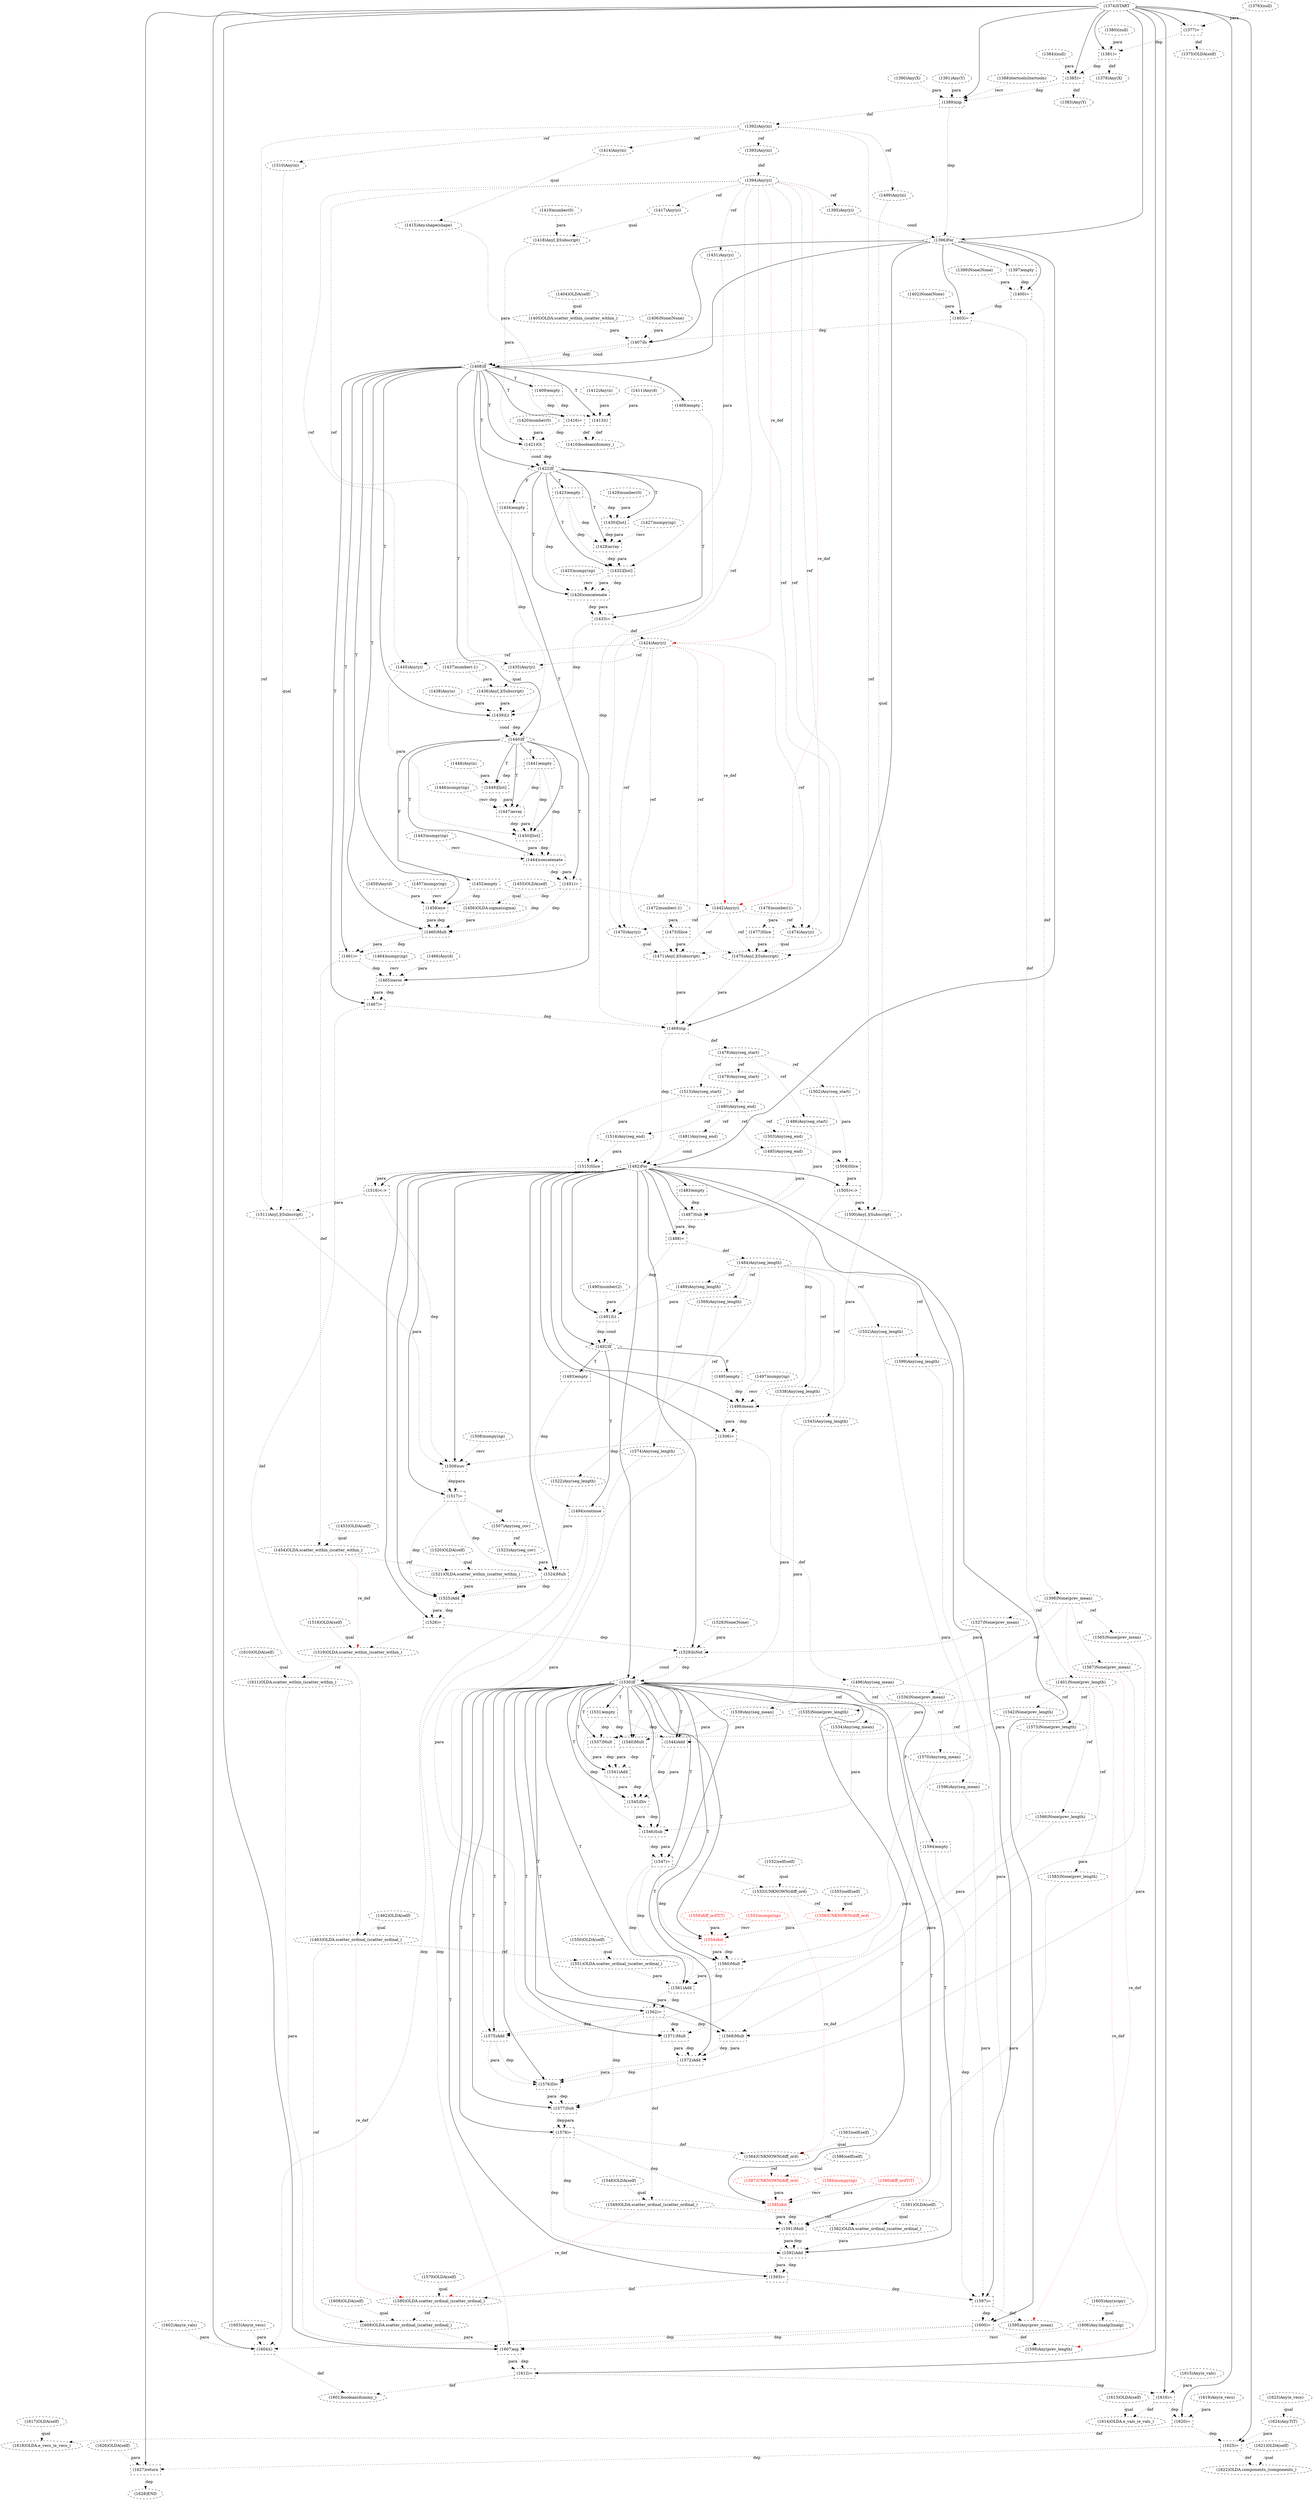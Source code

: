 digraph G {
1 [label="(1404)OLDA(self)" shape=ellipse style=dashed]
2 [label="(1549)OLDA.scatter_ordinal_(scatter_ordinal_)" shape=ellipse style=dashed]
3 [label="(1474)Any(yi)" shape=ellipse style=dashed]
4 [label="(1447)array" shape=box style=dashed]
5 [label="(1591)Mult" shape=box style=dashed]
6 [label="(1581)OLDA(self)" shape=ellipse style=dashed]
7 [label="(1488)=" shape=box style=dashed]
8 [label="(1578)=" shape=box style=dashed]
9 [label="(1539)Any(seg_mean)" shape=ellipse style=dashed]
10 [label="(1510)Any(xi)" shape=ellipse style=dashed]
11 [label="(1569)Any(seg_length)" shape=ellipse style=dashed]
12 [label="(1420)number(0)" shape=ellipse style=dashed]
13 [label="(1484)Any(seg_length)" shape=ellipse style=dashed]
14 [label="(1548)OLDA(self)" shape=ellipse style=dashed]
15 [label="(1605)Any(scipy)" shape=ellipse style=dashed]
16 [label="(1381)=" shape=box style=dashed]
17 [label="(1449)[list]" shape=box style=dashed]
18 [label="(1456)OLDA.sigma(sigma)" shape=ellipse style=dashed]
19 [label="(1495)empty" shape=box style=dashed]
20 [label="(1450)[list]" shape=box style=dashed]
21 [label="(1519)OLDA.scatter_within_(scatter_within_)" shape=ellipse style=dashed]
22 [label="(1443)numpy(np)" shape=ellipse style=dashed]
23 [label="(1395)Any(yi)" shape=ellipse style=dashed]
24 [label="(1572)Add" shape=box style=dashed]
25 [label="(1623)Any(e_vecs)" shape=ellipse style=dashed]
26 [label="(1383)Any(Y)" shape=ellipse style=dashed]
27 [label="(1490)number(2)" shape=ellipse style=dashed]
28 [label="(1475)Any[.](Subscript)" shape=ellipse style=dashed]
29 [label="(1480)Any(seg_end)" shape=ellipse style=dashed]
30 [label="(1580)OLDA.scatter_ordinal_(scatter_ordinal_)" shape=ellipse style=dashed]
31 [label="(1440)If" shape=diamond style=dashed]
32 [label="(1453)OLDA(self)" shape=ellipse style=dashed]
33 [label="(1561)Add" shape=box style=dashed]
34 [label="(1433)=" shape=box style=dashed]
35 [label="(1421)Gt" shape=box style=dashed]
36 [label="(1459)Any(d)" shape=ellipse style=dashed]
37 [label="(1523)Any(seg_cov)" shape=ellipse style=dashed]
38 [label="(1505)<:>" shape=box style=dashed]
39 [label="(1617)OLDA(self)" shape=ellipse style=dashed]
40 [label="(1529)IsNot" shape=box style=dashed]
41 [label="(1486)Any(seg_start)" shape=ellipse style=dashed]
42 [label="(1416)=" shape=box style=dashed]
43 [label="(1418)Any[.](Subscript)" shape=ellipse style=dashed]
44 [label="(1401)None(prev_length)" shape=ellipse style=dashed]
45 [label="(1430)[list]" shape=box style=dashed]
46 [label="(1498)mean" shape=box style=dashed]
47 [label="(1556)UNKNOWN(diff_ord)" shape=ellipse style=dashed color=red fontcolor=red]
48 [label="(1374)START" style=dashed]
49 [label="(1439)Lt" shape=box style=dashed]
50 [label="(1394)Any(yi)" shape=ellipse style=dashed]
51 [label="(1392)Any(xi)" shape=ellipse style=dashed]
52 [label="(1542)None(prev_length)" shape=ellipse style=dashed]
53 [label="(1573)None(prev_length)" shape=ellipse style=dashed]
54 [label="(1547)=" shape=box style=dashed]
55 [label="(1584)numpy(np)" shape=ellipse style=dashed color=red fontcolor=red]
56 [label="(1618)OLDA.e_vecs_(e_vecs_)" shape=ellipse style=dashed]
57 [label="(1465)zeros" shape=box style=dashed]
58 [label="(1451)=" shape=box style=dashed]
59 [label="(1406)None(None)" shape=ellipse style=dashed]
60 [label="(1621)OLDA(self)" shape=ellipse style=dashed]
61 [label="(1469)zip" shape=box style=dashed]
62 [label="(1483)empty" shape=box style=dashed]
63 [label="(1541)Add" shape=box style=dashed]
64 [label="(1500)Any[.](Subscript)" shape=ellipse style=dashed]
65 [label="(1389)izip" shape=box style=dashed]
66 [label="(1468)empty" shape=box style=dashed]
67 [label="(1482)For" shape=diamond style=dashed]
68 [label="(1390)Any(X)" shape=ellipse style=dashed]
69 [label="(1553)numpy(np)" shape=ellipse style=dashed color=red fontcolor=red]
70 [label="(1597)=" shape=box style=dashed]
71 [label="(1566)None(prev_length)" shape=ellipse style=dashed]
72 [label="(1611)OLDA.scatter_within_(scatter_within_)" shape=ellipse style=dashed]
73 [label="(1379)Any(X)" shape=ellipse style=dashed]
74 [label="(1481)Any(seg_end)" shape=ellipse style=dashed]
75 [label="(1391)Any(Y)" shape=ellipse style=dashed]
76 [label="(1396)For" shape=diamond style=dashed]
77 [label="(1492)If" shape=diamond style=dashed]
78 [label="(1384)(null)" shape=ellipse style=dashed]
79 [label="(1454)OLDA.scatter_within_(scatter_within_)" shape=ellipse style=dashed]
80 [label="(1574)Any(seg_length)" shape=ellipse style=dashed]
81 [label="(1515)Slice" shape=box style=dashed]
82 [label="(1537)Mult" shape=box style=dashed]
83 [label="(1590)diff_ordT(T)" shape=ellipse style=dashed color=red fontcolor=red]
84 [label="(1598)Any(prev_length)" shape=ellipse style=dashed]
85 [label="(1522)Any(seg_length)" shape=ellipse style=dashed]
86 [label="(1444)concatenate" shape=box style=dashed]
87 [label="(1455)OLDA(self)" shape=ellipse style=dashed]
88 [label="(1538)Any(seg_length)" shape=ellipse style=dashed]
89 [label="(1491)Lt" shape=box style=dashed]
90 [label="(1446)numpy(np)" shape=ellipse style=dashed]
91 [label="(1434)empty" shape=box style=dashed]
92 [label="(1428)array" shape=box style=dashed]
93 [label="(1551)OLDA.scatter_ordinal_(scatter_ordinal_)" shape=ellipse style=dashed]
94 [label="(1407)Is" shape=box style=dashed]
95 [label="(1603)Any(e_vecs)" shape=ellipse style=dashed]
96 [label="(1462)OLDA(self)" shape=ellipse style=dashed]
97 [label="(1570)Any(seg_mean)" shape=ellipse style=dashed]
98 [label="(1410)boolean(dummy_)" shape=ellipse style=dashed]
99 [label="(1596)Any(seg_mean)" shape=ellipse style=dashed]
100 [label="(1595)Any(prev_mean)" shape=ellipse style=dashed]
101 [label="(1544)Add" shape=box style=dashed]
102 [label="(1479)Any(seg_start)" shape=ellipse style=dashed]
103 [label="(1397)empty" shape=box style=dashed]
104 [label="(1485)Any(seg_end)" shape=ellipse style=dashed]
105 [label="(1526)=" shape=box style=dashed]
106 [label="(1487)Sub" shape=box style=dashed]
107 [label="(1626)OLDA(self)" shape=ellipse style=dashed]
108 [label="(1385)=" shape=box style=dashed]
109 [label="(1432)[list]" shape=box style=dashed]
110 [label="(1429)number(0)" shape=ellipse style=dashed]
111 [label="(1402)None(None)" shape=ellipse style=dashed]
112 [label="(1502)Any(seg_start)" shape=ellipse style=dashed]
113 [label="(1477)Slice" shape=box style=dashed]
114 [label="(1550)OLDA(self)" shape=ellipse style=dashed]
115 [label="(1511)Any[.](Subscript)" shape=ellipse style=dashed]
116 [label="(1602)Any(e_vals)" shape=ellipse style=dashed]
117 [label="(1582)OLDA.scatter_ordinal_(scatter_ordinal_)" shape=ellipse style=dashed]
118 [label="(1470)Any(yi)" shape=ellipse style=dashed]
119 [label="(1388)itertools(itertools)" shape=ellipse style=dashed]
120 [label="(1583)None(prev_length)" shape=ellipse style=dashed]
121 [label="(1518)OLDA(self)" shape=ellipse style=dashed]
122 [label="(1393)Any(xi)" shape=ellipse style=dashed]
123 [label="(1438)Any(n)" shape=ellipse style=dashed]
124 [label="(1419)number(0)" shape=ellipse style=dashed]
125 [label="(1503)Any(seg_end)" shape=ellipse style=dashed]
126 [label="(1615)Any(e_vals)" shape=ellipse style=dashed]
127 [label="(1579)OLDA(self)" shape=ellipse style=dashed]
128 [label="(1524)Mult" shape=box style=dashed]
129 [label="(1545)Div" shape=box style=dashed]
130 [label="(1517)=" shape=box style=dashed]
131 [label="(1460)Mult" shape=box style=dashed]
132 [label="(1507)Any(seg_cov)" shape=ellipse style=dashed]
133 [label="(1466)Any(d)" shape=ellipse style=dashed]
134 [label="(1497)numpy(np)" shape=ellipse style=dashed]
135 [label="(1400)=" shape=box style=dashed]
136 [label="(1624)Any.T(T)" shape=ellipse style=dashed]
137 [label="(1504)Slice" shape=box style=dashed]
138 [label="(1609)OLDA.scatter_ordinal_(scatter_ordinal_)" shape=ellipse style=dashed]
139 [label="(1377)=" shape=box style=dashed]
140 [label="(1437)number(-1)" shape=ellipse style=dashed]
141 [label="(1606)Any.linalg(linalg)" shape=ellipse style=dashed]
142 [label="(1442)Any(yi)" shape=ellipse style=dashed]
143 [label="(1625)=" shape=box style=dashed]
144 [label="(1426)concatenate" shape=box style=dashed]
145 [label="(1435)Any(yi)" shape=ellipse style=dashed]
146 [label="(1531)empty" shape=box style=dashed]
147 [label="(1412)Any(n)" shape=ellipse style=dashed]
148 [label="(1564)UNKNOWN(diff_ord)" shape=ellipse style=dashed]
149 [label="(1441)empty" shape=box style=dashed]
150 [label="(1457)numpy(np)" shape=ellipse style=dashed]
151 [label="(1431)Any(yi)" shape=ellipse style=dashed]
152 [label="(1467)=" shape=box style=dashed]
153 [label="(1607)eig" shape=box style=dashed]
154 [label="(1532)self(self)" shape=ellipse style=dashed]
155 [label="(1534)Any(seg_mean)" shape=ellipse style=dashed]
156 [label="(1494)continue" shape=box style=dashed]
157 [label="(1413)()" shape=box style=dashed]
158 [label="(1559)diff_ordT(T)" shape=ellipse style=dashed color=red fontcolor=red]
159 [label="(1425)numpy(np)" shape=ellipse style=dashed]
160 [label="(1594)empty" shape=box style=dashed]
161 [label="(1376)(null)" shape=ellipse style=dashed]
162 [label="(1627)return" shape=box style=dashed]
163 [label="(1530)If" shape=diamond style=dashed]
164 [label="(1445)Any(yi)" shape=ellipse style=dashed]
165 [label="(1478)Any(seg_start)" shape=ellipse style=dashed]
166 [label="(1422)If" shape=diamond style=dashed]
167 [label="(1575)Add" shape=box style=dashed]
168 [label="(1513)Any(seg_start)" shape=ellipse style=dashed]
169 [label="(1565)None(prev_mean)" shape=ellipse style=dashed]
170 [label="(1540)Mult" shape=box style=dashed]
171 [label="(1610)OLDA(self)" shape=ellipse style=dashed]
172 [label="(1622)OLDA.components_(components_)" shape=ellipse style=dashed]
173 [label="(1463)OLDA.scatter_ordinal_(scatter_ordinal_)" shape=ellipse style=dashed]
174 [label="(1586)self(self)" shape=ellipse style=dashed]
175 [label="(1461)=" shape=box style=dashed]
176 [label="(1593)=" shape=box style=dashed]
177 [label="(1403)=" shape=box style=dashed]
178 [label="(1521)OLDA.scatter_within_(scatter_within_)" shape=ellipse style=dashed]
179 [label="(1520)OLDA(self)" shape=ellipse style=dashed]
180 [label="(1612)=" shape=box style=dashed]
181 [label="(1562)=" shape=box style=dashed]
182 [label="(1415)Any.shape(shape)" shape=ellipse style=dashed]
183 [label="(1535)None(prev_length)" shape=ellipse style=dashed]
184 [label="(1576)Div" shape=box style=dashed]
185 [label="(1604)()" shape=box style=dashed]
186 [label="(1411)Any(d)" shape=ellipse style=dashed]
187 [label="(1508)numpy(np)" shape=ellipse style=dashed]
188 [label="(1514)Any(seg_end)" shape=ellipse style=dashed]
189 [label="(1471)Any[.](Subscript)" shape=ellipse style=dashed]
190 [label="(1585)dot" shape=box style=dashed color=red fontcolor=red]
191 [label="(1398)None(prev_mean)" shape=ellipse style=dashed]
192 [label="(1568)Mult" shape=box style=dashed]
193 [label="(1436)Any[.](Subscript)" shape=ellipse style=dashed]
194 [label="(1560)Mult" shape=box style=dashed]
195 [label="(1424)Any(yi)" shape=ellipse style=dashed]
196 [label="(1516)<:>" shape=box style=dashed]
197 [label="(1489)Any(seg_length)" shape=ellipse style=dashed]
198 [label="(1567)None(prev_mean)" shape=ellipse style=dashed]
199 [label="(1527)None(prev_mean)" shape=ellipse style=dashed]
200 [label="(1409)empty" shape=box style=dashed]
201 [label="(1587)UNKNOWN(diff_ord)" shape=ellipse style=dashed color=red fontcolor=red]
202 [label="(1458)eye" shape=box style=dashed]
203 [label="(1536)None(prev_mean)" shape=ellipse style=dashed]
204 [label="(1528)None(None)" shape=ellipse style=dashed]
205 [label="(1375)OLDA(self)" shape=ellipse style=dashed]
206 [label="(1380)(null)" shape=ellipse style=dashed]
207 [label="(1427)numpy(np)" shape=ellipse style=dashed]
208 [label="(1472)number(-1)" shape=ellipse style=dashed]
209 [label="(1506)=" shape=box style=dashed]
210 [label="(1571)Mult" shape=box style=dashed]
211 [label="(1546)Sub" shape=box style=dashed]
212 [label="(1499)Any(xi)" shape=ellipse style=dashed]
213 [label="(1543)Any(seg_length)" shape=ellipse style=dashed]
214 [label="(1417)Any(yi)" shape=ellipse style=dashed]
215 [label="(1509)cov" shape=box style=dashed]
216 [label="(1452)empty" shape=box style=dashed]
217 [label="(1464)numpy(np)" shape=ellipse style=dashed]
218 [label="(1554)dot" shape=box style=dashed color=red fontcolor=red]
219 [label="(1616)=" shape=box style=dashed]
220 [label="(1555)self(self)" shape=ellipse style=dashed]
221 [label="(1408)If" shape=diamond style=dashed]
222 [label="(1448)Any(n)" shape=ellipse style=dashed]
223 [label="(1552)Any(seg_length)" shape=ellipse style=dashed]
224 [label="(1405)OLDA.scatter_within_(scatter_within_)" shape=ellipse style=dashed]
225 [label="(1414)Any(xi)" shape=ellipse style=dashed]
226 [label="(1577)Sub" shape=box style=dashed]
227 [label="(1608)OLDA(self)" shape=ellipse style=dashed]
228 [label="(1496)Any(seg_mean)" shape=ellipse style=dashed]
229 [label="(1620)=" shape=box style=dashed]
230 [label="(1399)None(None)" shape=ellipse style=dashed]
231 [label="(1533)UNKNOWN(diff_ord)" shape=ellipse style=dashed]
232 [label="(1599)Any(seg_length)" shape=ellipse style=dashed]
233 [label="(1614)OLDA.e_vals_(e_vals_)" shape=ellipse style=dashed]
234 [label="(1473)Slice" shape=box style=dashed]
235 [label="(1619)Any(e_vecs)" shape=ellipse style=dashed]
236 [label="(1613)OLDA(self)" shape=ellipse style=dashed]
237 [label="(1563)self(self)" shape=ellipse style=dashed]
238 [label="(1525)Add" shape=box style=dashed]
239 [label="(1600)=" shape=box style=dashed]
240 [label="(1423)empty" shape=box style=dashed]
241 [label="(1592)Add" shape=box style=dashed]
242 [label="(1493)empty" shape=box style=dashed]
243 [label="(1601)boolean(dummy_)" shape=ellipse style=dashed]
244 [label="(1628)END" style=dashed]
245 [label="(1476)number(1)" shape=ellipse style=dashed]
14 -> 2 [label="qual" style=dotted];
181 -> 2 [label="def" style=dotted];
195 -> 3 [label="ref" style=dotted];
142 -> 3 [label="ref" style=dotted];
50 -> 3 [label="ref" style=dotted];
31 -> 4 [label="T"];
90 -> 4 [label="recv" style=dotted];
17 -> 4 [label="dep" style=dotted];
17 -> 4 [label="para" style=dotted];
149 -> 4 [label="dep" style=dotted];
163 -> 5 [label="T"];
120 -> 5 [label="para" style=dotted];
190 -> 5 [label="dep" style=dotted];
190 -> 5 [label="para" style=dotted];
8 -> 5 [label="dep" style=dotted];
67 -> 7 [label="" style=solid];
106 -> 7 [label="dep" style=dotted];
106 -> 7 [label="para" style=dotted];
163 -> 8 [label="T"];
226 -> 8 [label="dep" style=dotted];
226 -> 8 [label="para" style=dotted];
228 -> 9 [label="ref" style=dotted];
51 -> 10 [label="ref" style=dotted];
13 -> 11 [label="ref" style=dotted];
7 -> 13 [label="def" style=dotted];
48 -> 16 [label="" style=solid];
206 -> 16 [label="para" style=dotted];
139 -> 16 [label="dep" style=dotted];
31 -> 17 [label="T"];
222 -> 17 [label="para" style=dotted];
149 -> 17 [label="dep" style=dotted];
87 -> 18 [label="qual" style=dotted];
77 -> 19 [label="F"];
31 -> 20 [label="T"];
164 -> 20 [label="para" style=dotted];
4 -> 20 [label="dep" style=dotted];
4 -> 20 [label="para" style=dotted];
149 -> 20 [label="dep" style=dotted];
121 -> 21 [label="qual" style=dotted];
105 -> 21 [label="def" style=dotted];
79 -> 21 [label="re_def" style=dotted color=red];
50 -> 23 [label="ref" style=dotted];
163 -> 24 [label="T"];
192 -> 24 [label="dep" style=dotted];
192 -> 24 [label="para" style=dotted];
210 -> 24 [label="dep" style=dotted];
210 -> 24 [label="para" style=dotted];
108 -> 26 [label="def" style=dotted];
3 -> 28 [label="qual" style=dotted];
113 -> 28 [label="para" style=dotted];
195 -> 28 [label="ref" style=dotted];
142 -> 28 [label="ref" style=dotted];
50 -> 28 [label="ref" style=dotted];
102 -> 29 [label="def" style=dotted];
127 -> 30 [label="qual" style=dotted];
176 -> 30 [label="def" style=dotted];
2 -> 30 [label="re_def" style=dotted color=red];
173 -> 30 [label="re_def" style=dotted color=red];
221 -> 31 [label="T"];
49 -> 31 [label="dep" style=dotted];
49 -> 31 [label="cond" style=dotted];
163 -> 33 [label="T"];
93 -> 33 [label="para" style=dotted];
194 -> 33 [label="dep" style=dotted];
194 -> 33 [label="para" style=dotted];
54 -> 33 [label="dep" style=dotted];
166 -> 34 [label="T"];
144 -> 34 [label="dep" style=dotted];
144 -> 34 [label="para" style=dotted];
221 -> 35 [label="T"];
43 -> 35 [label="para" style=dotted];
12 -> 35 [label="para" style=dotted];
42 -> 35 [label="dep" style=dotted];
132 -> 37 [label="ref" style=dotted];
67 -> 38 [label="" style=solid];
137 -> 38 [label="para" style=dotted];
67 -> 40 [label="" style=solid];
199 -> 40 [label="para" style=dotted];
204 -> 40 [label="para" style=dotted];
105 -> 40 [label="dep" style=dotted];
165 -> 41 [label="ref" style=dotted];
221 -> 42 [label="T"];
182 -> 42 [label="para" style=dotted];
200 -> 42 [label="dep" style=dotted];
214 -> 43 [label="qual" style=dotted];
124 -> 43 [label="para" style=dotted];
177 -> 44 [label="def" style=dotted];
166 -> 45 [label="T"];
110 -> 45 [label="para" style=dotted];
240 -> 45 [label="dep" style=dotted];
67 -> 46 [label="" style=solid];
134 -> 46 [label="recv" style=dotted];
38 -> 46 [label="dep" style=dotted];
64 -> 46 [label="para" style=dotted];
19 -> 46 [label="dep" style=dotted];
220 -> 47 [label="qual" style=dotted];
231 -> 47 [label="ref" style=dotted];
221 -> 49 [label="T"];
193 -> 49 [label="para" style=dotted];
123 -> 49 [label="para" style=dotted];
34 -> 49 [label="dep" style=dotted];
91 -> 49 [label="dep" style=dotted];
122 -> 50 [label="def" style=dotted];
65 -> 51 [label="def" style=dotted];
44 -> 52 [label="ref" style=dotted];
44 -> 53 [label="ref" style=dotted];
163 -> 54 [label="T"];
211 -> 54 [label="dep" style=dotted];
211 -> 54 [label="para" style=dotted];
39 -> 56 [label="qual" style=dotted];
229 -> 56 [label="def" style=dotted];
221 -> 57 [label="T"];
217 -> 57 [label="recv" style=dotted];
133 -> 57 [label="para" style=dotted];
175 -> 57 [label="dep" style=dotted];
31 -> 58 [label="T"];
86 -> 58 [label="dep" style=dotted];
86 -> 58 [label="para" style=dotted];
76 -> 61 [label="" style=solid];
189 -> 61 [label="para" style=dotted];
28 -> 61 [label="para" style=dotted];
152 -> 61 [label="dep" style=dotted];
66 -> 61 [label="dep" style=dotted];
67 -> 62 [label="" style=solid];
163 -> 63 [label="T"];
82 -> 63 [label="dep" style=dotted];
82 -> 63 [label="para" style=dotted];
170 -> 63 [label="dep" style=dotted];
170 -> 63 [label="para" style=dotted];
212 -> 64 [label="qual" style=dotted];
38 -> 64 [label="para" style=dotted];
51 -> 64 [label="ref" style=dotted];
48 -> 65 [label="" style=solid];
119 -> 65 [label="recv" style=dotted];
68 -> 65 [label="para" style=dotted];
75 -> 65 [label="para" style=dotted];
108 -> 65 [label="dep" style=dotted];
221 -> 66 [label="F"];
76 -> 67 [label="" style=solid];
61 -> 67 [label="dep" style=dotted];
74 -> 67 [label="cond" style=dotted];
67 -> 70 [label="" style=solid];
99 -> 70 [label="para" style=dotted];
176 -> 70 [label="dep" style=dotted];
160 -> 70 [label="dep" style=dotted];
44 -> 71 [label="ref" style=dotted];
171 -> 72 [label="qual" style=dotted];
21 -> 72 [label="ref" style=dotted];
16 -> 73 [label="def" style=dotted];
29 -> 74 [label="ref" style=dotted];
48 -> 76 [label="" style=solid];
65 -> 76 [label="dep" style=dotted];
23 -> 76 [label="cond" style=dotted];
67 -> 77 [label="" style=solid];
89 -> 77 [label="dep" style=dotted];
89 -> 77 [label="cond" style=dotted];
32 -> 79 [label="qual" style=dotted];
175 -> 79 [label="def" style=dotted];
13 -> 80 [label="ref" style=dotted];
168 -> 81 [label="para" style=dotted];
188 -> 81 [label="para" style=dotted];
163 -> 82 [label="T"];
183 -> 82 [label="para" style=dotted];
203 -> 82 [label="para" style=dotted];
146 -> 82 [label="dep" style=dotted];
239 -> 84 [label="def" style=dotted];
44 -> 84 [label="re_def" style=dotted color=red];
13 -> 85 [label="ref" style=dotted];
31 -> 86 [label="T"];
22 -> 86 [label="recv" style=dotted];
20 -> 86 [label="dep" style=dotted];
20 -> 86 [label="para" style=dotted];
149 -> 86 [label="dep" style=dotted];
13 -> 88 [label="ref" style=dotted];
67 -> 89 [label="" style=solid];
197 -> 89 [label="para" style=dotted];
27 -> 89 [label="para" style=dotted];
7 -> 89 [label="dep" style=dotted];
166 -> 91 [label="F"];
166 -> 92 [label="T"];
207 -> 92 [label="recv" style=dotted];
45 -> 92 [label="dep" style=dotted];
45 -> 92 [label="para" style=dotted];
240 -> 92 [label="dep" style=dotted];
114 -> 93 [label="qual" style=dotted];
173 -> 93 [label="ref" style=dotted];
76 -> 94 [label="" style=solid];
224 -> 94 [label="para" style=dotted];
59 -> 94 [label="para" style=dotted];
177 -> 94 [label="dep" style=dotted];
228 -> 97 [label="ref" style=dotted];
157 -> 98 [label="def" style=dotted];
42 -> 98 [label="def" style=dotted];
228 -> 99 [label="ref" style=dotted];
70 -> 100 [label="def" style=dotted];
191 -> 100 [label="re_def" style=dotted color=red];
163 -> 101 [label="T"];
52 -> 101 [label="para" style=dotted];
213 -> 101 [label="para" style=dotted];
146 -> 101 [label="dep" style=dotted];
165 -> 102 [label="ref" style=dotted];
76 -> 103 [label="" style=solid];
29 -> 104 [label="ref" style=dotted];
67 -> 105 [label="" style=solid];
238 -> 105 [label="dep" style=dotted];
238 -> 105 [label="para" style=dotted];
67 -> 106 [label="" style=solid];
104 -> 106 [label="para" style=dotted];
41 -> 106 [label="para" style=dotted];
62 -> 106 [label="dep" style=dotted];
48 -> 108 [label="" style=solid];
78 -> 108 [label="para" style=dotted];
16 -> 108 [label="dep" style=dotted];
166 -> 109 [label="T"];
92 -> 109 [label="dep" style=dotted];
92 -> 109 [label="para" style=dotted];
151 -> 109 [label="para" style=dotted];
240 -> 109 [label="dep" style=dotted];
165 -> 112 [label="ref" style=dotted];
245 -> 113 [label="para" style=dotted];
10 -> 115 [label="qual" style=dotted];
196 -> 115 [label="para" style=dotted];
51 -> 115 [label="ref" style=dotted];
6 -> 117 [label="qual" style=dotted];
2 -> 117 [label="ref" style=dotted];
195 -> 118 [label="ref" style=dotted];
142 -> 118 [label="ref" style=dotted];
50 -> 118 [label="ref" style=dotted];
44 -> 120 [label="ref" style=dotted];
51 -> 122 [label="ref" style=dotted];
29 -> 125 [label="ref" style=dotted];
67 -> 128 [label="" style=solid];
85 -> 128 [label="para" style=dotted];
37 -> 128 [label="para" style=dotted];
130 -> 128 [label="dep" style=dotted];
163 -> 129 [label="T"];
63 -> 129 [label="dep" style=dotted];
63 -> 129 [label="para" style=dotted];
101 -> 129 [label="dep" style=dotted];
101 -> 129 [label="para" style=dotted];
67 -> 130 [label="" style=solid];
215 -> 130 [label="dep" style=dotted];
215 -> 130 [label="para" style=dotted];
221 -> 131 [label="T"];
18 -> 131 [label="para" style=dotted];
202 -> 131 [label="dep" style=dotted];
202 -> 131 [label="para" style=dotted];
58 -> 131 [label="dep" style=dotted];
216 -> 131 [label="dep" style=dotted];
130 -> 132 [label="def" style=dotted];
76 -> 135 [label="" style=solid];
230 -> 135 [label="para" style=dotted];
103 -> 135 [label="dep" style=dotted];
25 -> 136 [label="qual" style=dotted];
112 -> 137 [label="para" style=dotted];
125 -> 137 [label="para" style=dotted];
227 -> 138 [label="qual" style=dotted];
30 -> 138 [label="ref" style=dotted];
173 -> 138 [label="ref" style=dotted];
48 -> 139 [label="" style=solid];
161 -> 139 [label="para" style=dotted];
15 -> 141 [label="qual" style=dotted];
58 -> 142 [label="def" style=dotted];
195 -> 142 [label="re_def" style=dotted color=red];
50 -> 142 [label="re_def" style=dotted color=red];
48 -> 143 [label="" style=solid];
136 -> 143 [label="para" style=dotted];
229 -> 143 [label="dep" style=dotted];
166 -> 144 [label="T"];
159 -> 144 [label="recv" style=dotted];
109 -> 144 [label="dep" style=dotted];
109 -> 144 [label="para" style=dotted];
240 -> 144 [label="dep" style=dotted];
195 -> 145 [label="ref" style=dotted];
50 -> 145 [label="ref" style=dotted];
163 -> 146 [label="T"];
237 -> 148 [label="qual" style=dotted];
8 -> 148 [label="def" style=dotted];
231 -> 148 [label="re_def" style=dotted color=red];
31 -> 149 [label="T"];
50 -> 151 [label="ref" style=dotted];
221 -> 152 [label="T"];
57 -> 152 [label="dep" style=dotted];
57 -> 152 [label="para" style=dotted];
48 -> 153 [label="" style=solid];
141 -> 153 [label="recv" style=dotted];
138 -> 153 [label="para" style=dotted];
72 -> 153 [label="para" style=dotted];
239 -> 153 [label="dep" style=dotted];
156 -> 153 [label="dep" style=dotted];
228 -> 155 [label="ref" style=dotted];
77 -> 156 [label="T"];
242 -> 156 [label="dep" style=dotted];
221 -> 157 [label="T"];
186 -> 157 [label="para" style=dotted];
147 -> 157 [label="para" style=dotted];
200 -> 157 [label="dep" style=dotted];
163 -> 160 [label="F"];
48 -> 162 [label="" style=solid];
107 -> 162 [label="para" style=dotted];
143 -> 162 [label="dep" style=dotted];
67 -> 163 [label="" style=solid];
40 -> 163 [label="dep" style=dotted];
40 -> 163 [label="cond" style=dotted];
195 -> 164 [label="ref" style=dotted];
50 -> 164 [label="ref" style=dotted];
61 -> 165 [label="def" style=dotted];
221 -> 166 [label="T"];
35 -> 166 [label="dep" style=dotted];
35 -> 166 [label="cond" style=dotted];
163 -> 167 [label="T"];
53 -> 167 [label="para" style=dotted];
80 -> 167 [label="para" style=dotted];
181 -> 167 [label="dep" style=dotted];
165 -> 168 [label="ref" style=dotted];
191 -> 169 [label="ref" style=dotted];
163 -> 170 [label="T"];
88 -> 170 [label="para" style=dotted];
9 -> 170 [label="para" style=dotted];
146 -> 170 [label="dep" style=dotted];
60 -> 172 [label="qual" style=dotted];
143 -> 172 [label="def" style=dotted];
96 -> 173 [label="qual" style=dotted];
152 -> 173 [label="def" style=dotted];
221 -> 175 [label="T"];
131 -> 175 [label="dep" style=dotted];
131 -> 175 [label="para" style=dotted];
163 -> 176 [label="T"];
241 -> 176 [label="dep" style=dotted];
241 -> 176 [label="para" style=dotted];
76 -> 177 [label="" style=solid];
111 -> 177 [label="para" style=dotted];
135 -> 177 [label="dep" style=dotted];
179 -> 178 [label="qual" style=dotted];
79 -> 178 [label="ref" style=dotted];
48 -> 180 [label="" style=solid];
153 -> 180 [label="dep" style=dotted];
153 -> 180 [label="para" style=dotted];
163 -> 181 [label="T"];
33 -> 181 [label="dep" style=dotted];
33 -> 181 [label="para" style=dotted];
225 -> 182 [label="qual" style=dotted];
44 -> 183 [label="ref" style=dotted];
163 -> 184 [label="T"];
24 -> 184 [label="dep" style=dotted];
24 -> 184 [label="para" style=dotted];
167 -> 184 [label="dep" style=dotted];
167 -> 184 [label="para" style=dotted];
48 -> 185 [label="" style=solid];
116 -> 185 [label="para" style=dotted];
95 -> 185 [label="para" style=dotted];
239 -> 185 [label="dep" style=dotted];
156 -> 185 [label="dep" style=dotted];
29 -> 188 [label="ref" style=dotted];
118 -> 189 [label="qual" style=dotted];
234 -> 189 [label="para" style=dotted];
195 -> 189 [label="ref" style=dotted];
142 -> 189 [label="ref" style=dotted];
50 -> 189 [label="ref" style=dotted];
163 -> 190 [label="T"];
55 -> 190 [label="recv" style=dotted];
201 -> 190 [label="para" style=dotted];
83 -> 190 [label="para" style=dotted];
8 -> 190 [label="dep" style=dotted];
135 -> 191 [label="def" style=dotted];
163 -> 192 [label="T"];
71 -> 192 [label="para" style=dotted];
198 -> 192 [label="para" style=dotted];
181 -> 192 [label="dep" style=dotted];
145 -> 193 [label="qual" style=dotted];
140 -> 193 [label="para" style=dotted];
163 -> 194 [label="T"];
223 -> 194 [label="para" style=dotted];
218 -> 194 [label="dep" style=dotted];
218 -> 194 [label="para" style=dotted];
54 -> 194 [label="dep" style=dotted];
34 -> 195 [label="def" style=dotted];
50 -> 195 [label="re_def" style=dotted color=red];
67 -> 196 [label="" style=solid];
81 -> 196 [label="para" style=dotted];
13 -> 197 [label="ref" style=dotted];
191 -> 198 [label="ref" style=dotted];
191 -> 199 [label="ref" style=dotted];
221 -> 200 [label="T"];
174 -> 201 [label="qual" style=dotted];
148 -> 201 [label="ref" style=dotted];
221 -> 202 [label="T"];
150 -> 202 [label="recv" style=dotted];
36 -> 202 [label="para" style=dotted];
58 -> 202 [label="dep" style=dotted];
216 -> 202 [label="dep" style=dotted];
191 -> 203 [label="ref" style=dotted];
139 -> 205 [label="def" style=dotted];
67 -> 209 [label="" style=solid];
46 -> 209 [label="dep" style=dotted];
46 -> 209 [label="para" style=dotted];
163 -> 210 [label="T"];
11 -> 210 [label="para" style=dotted];
97 -> 210 [label="para" style=dotted];
181 -> 210 [label="dep" style=dotted];
163 -> 211 [label="T"];
155 -> 211 [label="para" style=dotted];
129 -> 211 [label="dep" style=dotted];
129 -> 211 [label="para" style=dotted];
146 -> 211 [label="dep" style=dotted];
51 -> 212 [label="ref" style=dotted];
13 -> 213 [label="ref" style=dotted];
50 -> 214 [label="ref" style=dotted];
67 -> 215 [label="" style=solid];
187 -> 215 [label="recv" style=dotted];
196 -> 215 [label="dep" style=dotted];
115 -> 215 [label="para" style=dotted];
209 -> 215 [label="dep" style=dotted];
31 -> 216 [label="F"];
163 -> 218 [label="T"];
69 -> 218 [label="recv" style=dotted];
47 -> 218 [label="para" style=dotted];
158 -> 218 [label="para" style=dotted];
54 -> 218 [label="dep" style=dotted];
48 -> 219 [label="" style=solid];
126 -> 219 [label="para" style=dotted];
180 -> 219 [label="dep" style=dotted];
76 -> 221 [label="" style=solid];
94 -> 221 [label="dep" style=dotted];
94 -> 221 [label="cond" style=dotted];
13 -> 223 [label="ref" style=dotted];
1 -> 224 [label="qual" style=dotted];
51 -> 225 [label="ref" style=dotted];
163 -> 226 [label="T"];
169 -> 226 [label="para" style=dotted];
184 -> 226 [label="dep" style=dotted];
184 -> 226 [label="para" style=dotted];
181 -> 226 [label="dep" style=dotted];
209 -> 228 [label="def" style=dotted];
48 -> 229 [label="" style=solid];
235 -> 229 [label="para" style=dotted];
219 -> 229 [label="dep" style=dotted];
154 -> 231 [label="qual" style=dotted];
54 -> 231 [label="def" style=dotted];
13 -> 232 [label="ref" style=dotted];
236 -> 233 [label="qual" style=dotted];
219 -> 233 [label="def" style=dotted];
208 -> 234 [label="para" style=dotted];
67 -> 238 [label="" style=solid];
178 -> 238 [label="para" style=dotted];
128 -> 238 [label="dep" style=dotted];
128 -> 238 [label="para" style=dotted];
130 -> 238 [label="dep" style=dotted];
67 -> 239 [label="" style=solid];
232 -> 239 [label="para" style=dotted];
70 -> 239 [label="dep" style=dotted];
166 -> 240 [label="T"];
163 -> 241 [label="T"];
117 -> 241 [label="para" style=dotted];
5 -> 241 [label="dep" style=dotted];
5 -> 241 [label="para" style=dotted];
8 -> 241 [label="dep" style=dotted];
77 -> 242 [label="T"];
185 -> 243 [label="def" style=dotted];
180 -> 243 [label="def" style=dotted];
162 -> 244 [label="dep" style=dotted];
}